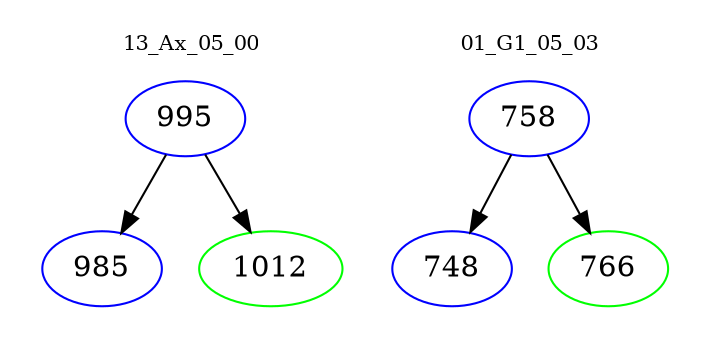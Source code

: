 digraph{
subgraph cluster_0 {
color = white
label = "13_Ax_05_00";
fontsize=10;
T0_995 [label="995", color="blue"]
T0_995 -> T0_985 [color="black"]
T0_985 [label="985", color="blue"]
T0_995 -> T0_1012 [color="black"]
T0_1012 [label="1012", color="green"]
}
subgraph cluster_1 {
color = white
label = "01_G1_05_03";
fontsize=10;
T1_758 [label="758", color="blue"]
T1_758 -> T1_748 [color="black"]
T1_748 [label="748", color="blue"]
T1_758 -> T1_766 [color="black"]
T1_766 [label="766", color="green"]
}
}
